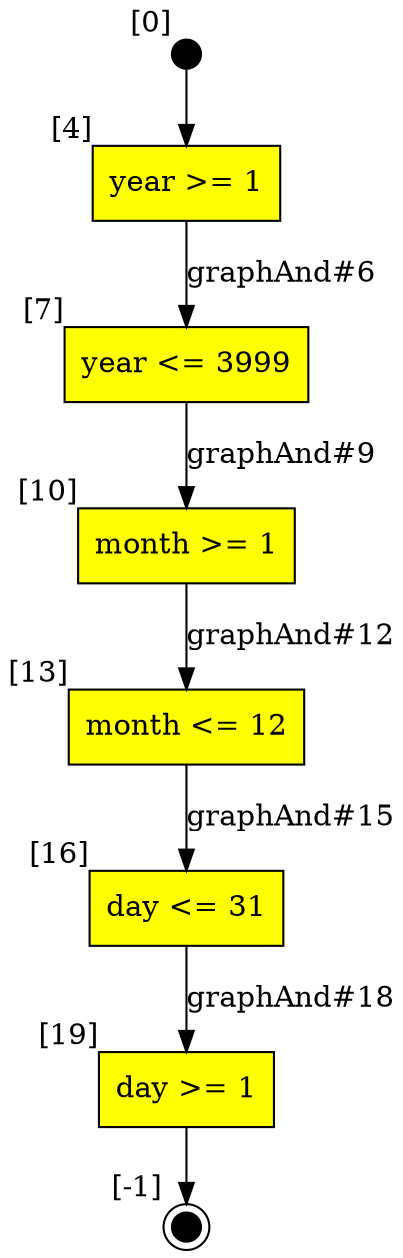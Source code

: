 digraph CLG {
  16 [shape="box", label="day <= 31", style=filled, fillcolor=yellow, xlabel="[16]"];
  3 [style=filled, fillcolor=black, shape="circle", label="", fixedsize=true, width=.2, height=.2, xlabel="[0]"];
  19 [shape="box", label="day >= 1", style=filled, fillcolor=yellow, xlabel="[19]"];
  4 [shape="box", label="year >= 1", style=filled, fillcolor=yellow, xlabel="[4]"];
  20 [style=filled, fillcolor=black, shape="doublecircle", label="", fixedsize=true, width=.2, height=.2, xlabel="[-1]"];
  7 [shape="box", label="year <= 3999", style=filled, fillcolor=yellow, xlabel="[7]"];
  10 [shape="box", label="month >= 1", style=filled, fillcolor=yellow, xlabel="[10]"];
  13 [shape="box", label="month <= 12", style=filled, fillcolor=yellow, xlabel="[13]"];
  19 -> 20;
  3 -> 4;
  16 -> 19[label="graphAnd#18"];
  4 -> 7[label="graphAnd#6"];
  7 -> 10[label="graphAnd#9"];
  10 -> 13[label="graphAnd#12"];
  13 -> 16[label="graphAnd#15"];
}
